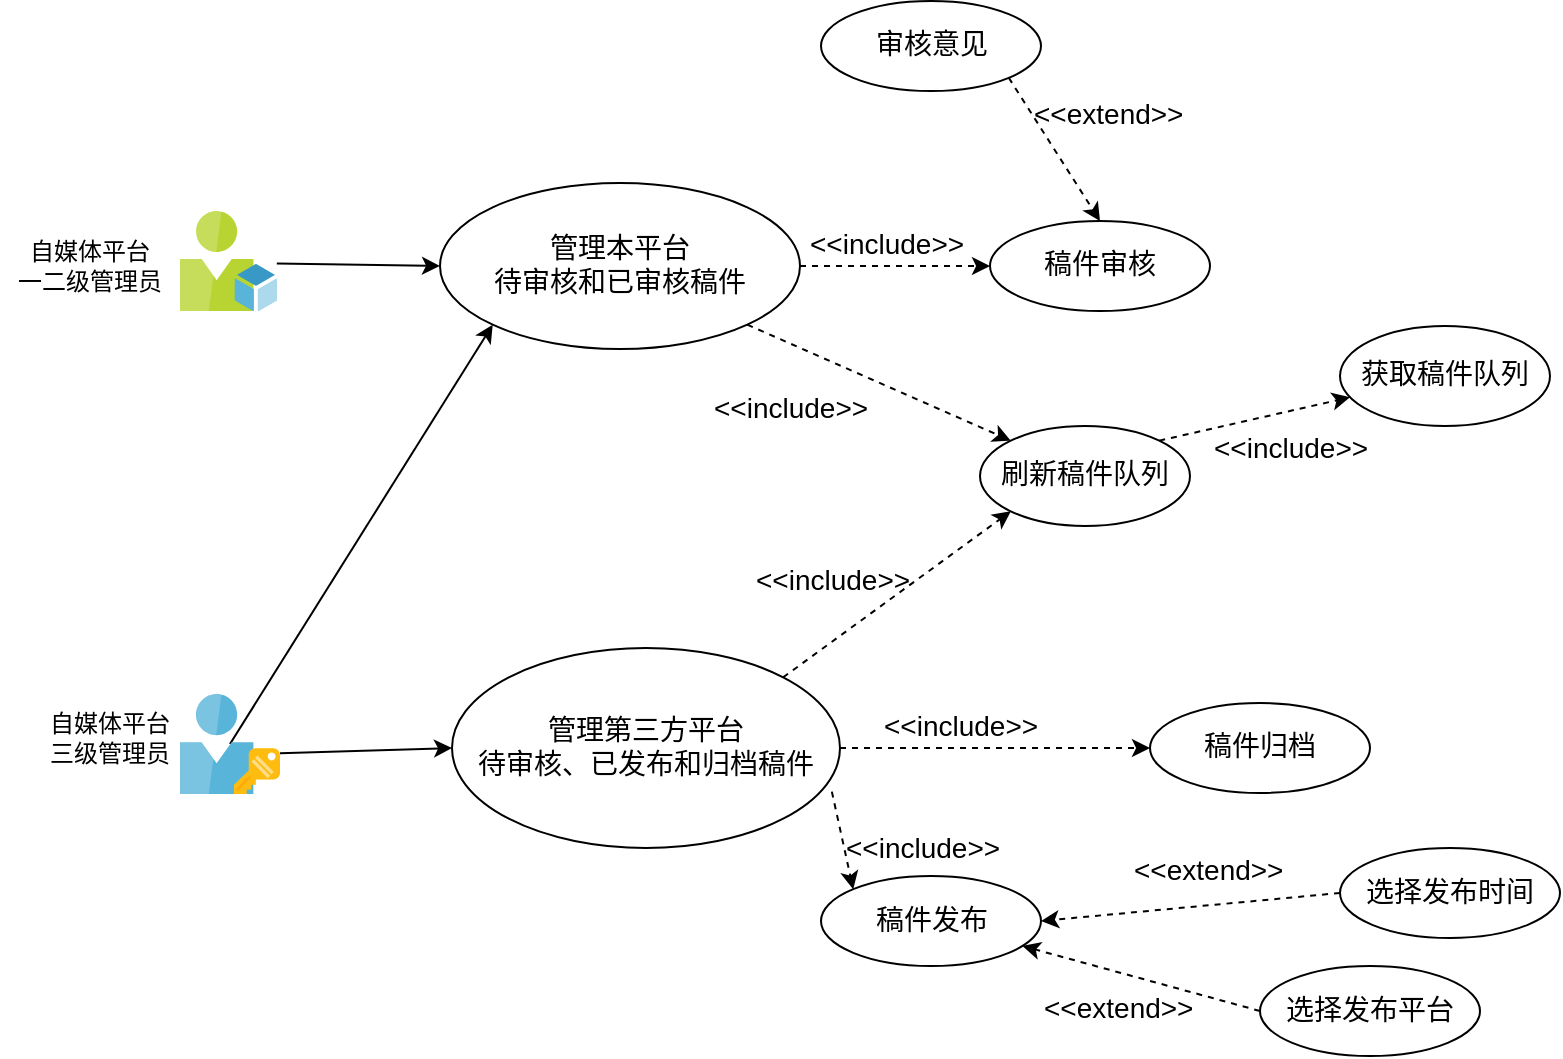 <mxfile pages="1" version="11.1.4" type="device"><diagram id="kLkyTT4RMx1ix4jsi-1U" name="Page-1"><mxGraphModel dx="1024" dy="595" grid="1" gridSize="10" guides="1" tooltips="1" connect="1" arrows="1" fold="1" page="1" pageScale="1" pageWidth="827" pageHeight="1169" math="0" shadow="0"><root><mxCell id="0"/><mxCell id="1" parent="0"/><mxCell id="CRW-AWzinLaDZA1XfrDs-1" style="edgeStyle=none;rounded=0;orthogonalLoop=1;jettySize=auto;html=1;entryX=0;entryY=0.5;entryDx=0;entryDy=0;startArrow=none;startFill=0;endArrow=classic;endFill=1;fontFamily=SF Mono;fontSize=14;exitX=0.998;exitY=0.526;exitDx=0;exitDy=0;exitPerimeter=0;" parent="1" source="MIEXF_m0OEixKCB-lhSL-2" target="CRW-AWzinLaDZA1XfrDs-4" edge="1"><mxGeometry relative="1" as="geometry"><mxPoint x="147" y="200" as="sourcePoint"/></mxGeometry></mxCell><mxCell id="CRW-AWzinLaDZA1XfrDs-7" style="rounded=0;orthogonalLoop=1;jettySize=auto;html=1;endArrow=classic;endFill=1;entryX=0;entryY=0.5;entryDx=0;entryDy=0;exitX=1;exitY=0.592;exitDx=0;exitDy=0;exitPerimeter=0;" parent="1" source="MIEXF_m0OEixKCB-lhSL-3" target="CRW-AWzinLaDZA1XfrDs-6" edge="1"><mxGeometry relative="1" as="geometry"><mxPoint x="150" y="441" as="sourcePoint"/></mxGeometry></mxCell><mxCell id="CRW-AWzinLaDZA1XfrDs-3" value="自媒体平台&lt;br&gt;一二级管理员" style="text;html=1;strokeColor=none;fillColor=none;align=center;verticalAlign=middle;whiteSpace=wrap;rounded=0;fontFamily=SF Mono;fontStyle=0" parent="1" vertex="1"><mxGeometry x="10" y="185" width="90" height="30" as="geometry"/></mxCell><mxCell id="Y9uF7aoyoEoXR_Csrh87-15" value="" style="edgeStyle=orthogonalEdgeStyle;rounded=0;orthogonalLoop=1;jettySize=auto;html=1;dashed=1;" parent="1" source="CRW-AWzinLaDZA1XfrDs-4" target="Y9uF7aoyoEoXR_Csrh87-14" edge="1"><mxGeometry relative="1" as="geometry"/></mxCell><mxCell id="Y9uF7aoyoEoXR_Csrh87-22" style="rounded=0;orthogonalLoop=1;jettySize=auto;html=1;entryX=0;entryY=0;entryDx=0;entryDy=0;dashed=1;exitX=0.979;exitY=0.718;exitDx=0;exitDy=0;exitPerimeter=0;" parent="1" source="CRW-AWzinLaDZA1XfrDs-6" target="Y9uF7aoyoEoXR_Csrh87-23" edge="1"><mxGeometry relative="1" as="geometry"><mxPoint x="330" y="390" as="sourcePoint"/><mxPoint x="490" y="311.167" as="targetPoint"/></mxGeometry></mxCell><mxCell id="-qOqscp-9sTmqVSIhnnZ-7" style="edgeStyle=none;rounded=0;orthogonalLoop=1;jettySize=auto;html=1;exitX=1;exitY=1;exitDx=0;exitDy=0;entryX=0;entryY=0;entryDx=0;entryDy=0;dashed=1;" edge="1" parent="1" source="CRW-AWzinLaDZA1XfrDs-4" target="j-QnLlzGYb0movjdUEnL-15"><mxGeometry relative="1" as="geometry"/></mxCell><mxCell id="CRW-AWzinLaDZA1XfrDs-4" value="管理本平台&lt;br&gt;待审核和已审核稿件" style="ellipse;whiteSpace=wrap;html=1;fontFamily=SF Mono;fontSize=14;" parent="1" vertex="1"><mxGeometry x="230" y="158.5" width="180" height="83" as="geometry"/></mxCell><mxCell id="j-QnLlzGYb0movjdUEnL-18" value="获取稿件队列" style="ellipse;whiteSpace=wrap;html=1;fontFamily=SF Mono;fontSize=14;" parent="1" vertex="1"><mxGeometry x="680" y="230" width="105" height="50" as="geometry"/></mxCell><mxCell id="Y9uF7aoyoEoXR_Csrh87-14" value="稿件审核" style="ellipse;whiteSpace=wrap;html=1;fontFamily=SF Mono;fontSize=14;" parent="1" vertex="1"><mxGeometry x="505" y="177.5" width="110" height="45" as="geometry"/></mxCell><mxCell id="j-QnLlzGYb0movjdUEnL-17" style="edgeStyle=none;rounded=0;orthogonalLoop=1;jettySize=auto;html=1;exitX=1;exitY=0;exitDx=0;exitDy=0;entryX=0;entryY=1;entryDx=0;entryDy=0;dashed=1;endArrow=classic;endFill=1;" parent="1" source="CRW-AWzinLaDZA1XfrDs-6" target="j-QnLlzGYb0movjdUEnL-15" edge="1"><mxGeometry relative="1" as="geometry"/></mxCell><mxCell id="CRW-AWzinLaDZA1XfrDs-6" value="管理第三方平台&lt;br&gt;待审核、已发布和归档稿件" style="ellipse;whiteSpace=wrap;html=1;fontFamily=SF Mono;fontSize=14;" parent="1" vertex="1"><mxGeometry x="236" y="391" width="194" height="100" as="geometry"/></mxCell><mxCell id="Y9uF7aoyoEoXR_Csrh87-4" value="自媒体平台&lt;br&gt;三级管理员" style="text;html=1;strokeColor=none;fillColor=none;align=center;verticalAlign=middle;whiteSpace=wrap;rounded=0;fontFamily=SF Mono;fontStyle=0" parent="1" vertex="1"><mxGeometry x="20" y="420.5" width="90" height="30" as="geometry"/></mxCell><mxCell id="Y9uF7aoyoEoXR_Csrh87-18" value="&lt;font style=&quot;font-size: 14px&quot;&gt;&amp;lt;&amp;lt;include&amp;gt;&amp;gt;&lt;/font&gt;" style="text;html=1;resizable=0;points=[];autosize=1;align=left;verticalAlign=top;spacingTop=-4;" parent="1" vertex="1"><mxGeometry x="365" y="260" width="90" height="20" as="geometry"/></mxCell><mxCell id="Y9uF7aoyoEoXR_Csrh87-23" value="稿件发布" style="ellipse;whiteSpace=wrap;html=1;fontFamily=SF Mono;fontSize=14;" parent="1" vertex="1"><mxGeometry x="420.5" y="505" width="110" height="45" as="geometry"/></mxCell><mxCell id="j-QnLlzGYb0movjdUEnL-8" style="edgeStyle=none;rounded=0;orthogonalLoop=1;jettySize=auto;html=1;exitX=0;exitY=0.5;exitDx=0;exitDy=0;dashed=1;endArrow=classic;endFill=1;" parent="1" source="j-QnLlzGYb0movjdUEnL-6" target="Y9uF7aoyoEoXR_Csrh87-23" edge="1"><mxGeometry relative="1" as="geometry"/></mxCell><mxCell id="j-QnLlzGYb0movjdUEnL-6" value="选择发布平台" style="ellipse;whiteSpace=wrap;html=1;fontFamily=SF Mono;fontSize=14;" parent="1" vertex="1"><mxGeometry x="640" y="550" width="110" height="45" as="geometry"/></mxCell><mxCell id="Y9uF7aoyoEoXR_Csrh87-30" style="edgeStyle=orthogonalEdgeStyle;rounded=0;orthogonalLoop=1;jettySize=auto;html=1;exitX=1;exitY=0.5;exitDx=0;exitDy=0;entryX=0;entryY=0.5;entryDx=0;entryDy=0;dashed=1;" parent="1" source="CRW-AWzinLaDZA1XfrDs-6" target="Y9uF7aoyoEoXR_Csrh87-27" edge="1"><mxGeometry relative="1" as="geometry"><mxPoint x="600" y="442" as="sourcePoint"/></mxGeometry></mxCell><mxCell id="Y9uF7aoyoEoXR_Csrh87-27" value="稿件归档" style="ellipse;whiteSpace=wrap;html=1;fontFamily=SF Mono;fontSize=14;" parent="1" vertex="1"><mxGeometry x="585" y="418.5" width="110" height="45" as="geometry"/></mxCell><mxCell id="Y9uF7aoyoEoXR_Csrh87-32" value="&lt;font style=&quot;font-size: 14px&quot;&gt;&amp;lt;&amp;lt;include&amp;gt;&amp;gt;&lt;/font&gt;" style="text;html=1;resizable=0;points=[];autosize=1;align=left;verticalAlign=top;spacingTop=-4;" parent="1" vertex="1"><mxGeometry x="430.5" y="480" width="90" height="20" as="geometry"/></mxCell><mxCell id="MIEXF_m0OEixKCB-lhSL-2" value="" style="aspect=fixed;html=1;perimeter=none;align=center;shadow=0;dashed=0;image;fontSize=12;image=img/lib/mscae/ResourceRole.svg;" parent="1" vertex="1"><mxGeometry x="100" y="172.5" width="48.5" height="50" as="geometry"/></mxCell><mxCell id="j-QnLlzGYb0movjdUEnL-5" value="" style="edgeStyle=none;rounded=0;orthogonalLoop=1;jettySize=auto;html=1;endArrow=classic;endFill=1;entryX=0;entryY=1;entryDx=0;entryDy=0;" parent="1" source="MIEXF_m0OEixKCB-lhSL-3" target="CRW-AWzinLaDZA1XfrDs-4" edge="1"><mxGeometry relative="1" as="geometry"><mxPoint x="125" y="309" as="targetPoint"/></mxGeometry></mxCell><mxCell id="MIEXF_m0OEixKCB-lhSL-3" value="" style="aspect=fixed;html=1;perimeter=none;align=center;shadow=0;dashed=0;image;fontSize=12;image=img/lib/mscae/ADFS.svg;" parent="1" vertex="1"><mxGeometry x="100" y="414" width="50" height="50" as="geometry"/></mxCell><mxCell id="j-QnLlzGYb0movjdUEnL-1" value="&lt;font style=&quot;font-size: 14px&quot;&gt;&amp;lt;&amp;lt;include&amp;gt;&amp;gt;&lt;/font&gt;" style="text;html=1;resizable=0;points=[];autosize=1;align=left;verticalAlign=top;spacingTop=-4;" parent="1" vertex="1"><mxGeometry x="413" y="177.5" width="90" height="20" as="geometry"/></mxCell><mxCell id="j-QnLlzGYb0movjdUEnL-10" value="&lt;font style=&quot;font-size: 14px&quot;&gt;&amp;lt;&amp;lt;extend&amp;gt;&amp;gt;&lt;/font&gt;" style="text;html=1;resizable=0;points=[];autosize=1;align=left;verticalAlign=top;spacingTop=-4;" parent="1" vertex="1"><mxGeometry x="575" y="491" width="90" height="20" as="geometry"/></mxCell><mxCell id="j-QnLlzGYb0movjdUEnL-13" style="edgeStyle=none;rounded=0;orthogonalLoop=1;jettySize=auto;html=1;exitX=0;exitY=0.5;exitDx=0;exitDy=0;entryX=1;entryY=0.5;entryDx=0;entryDy=0;dashed=1;endArrow=classic;endFill=1;" parent="1" source="j-QnLlzGYb0movjdUEnL-11" target="Y9uF7aoyoEoXR_Csrh87-23" edge="1"><mxGeometry relative="1" as="geometry"/></mxCell><mxCell id="j-QnLlzGYb0movjdUEnL-11" value="选择发布时间" style="ellipse;whiteSpace=wrap;html=1;fontFamily=SF Mono;fontSize=14;" parent="1" vertex="1"><mxGeometry x="680" y="491" width="110" height="45" as="geometry"/></mxCell><mxCell id="j-QnLlzGYb0movjdUEnL-12" value="&lt;font style=&quot;font-size: 14px&quot;&gt;&amp;lt;&amp;lt;extend&amp;gt;&amp;gt;&lt;/font&gt;" style="text;html=1;resizable=0;points=[];autosize=1;align=left;verticalAlign=top;spacingTop=-4;" parent="1" vertex="1"><mxGeometry x="530" y="560" width="90" height="20" as="geometry"/></mxCell><mxCell id="j-QnLlzGYb0movjdUEnL-14" value="&lt;font style=&quot;font-size: 14px&quot;&gt;&amp;lt;&amp;lt;include&amp;gt;&amp;gt;&lt;/font&gt;" style="text;html=1;resizable=0;points=[];autosize=1;align=left;verticalAlign=top;spacingTop=-4;" parent="1" vertex="1"><mxGeometry x="450" y="418.5" width="90" height="20" as="geometry"/></mxCell><mxCell id="j-QnLlzGYb0movjdUEnL-25" style="edgeStyle=none;rounded=0;orthogonalLoop=1;jettySize=auto;html=1;exitX=1;exitY=0;exitDx=0;exitDy=0;dashed=1;endArrow=classic;endFill=1;" parent="1" source="j-QnLlzGYb0movjdUEnL-15" target="j-QnLlzGYb0movjdUEnL-18" edge="1"><mxGeometry relative="1" as="geometry"/></mxCell><mxCell id="j-QnLlzGYb0movjdUEnL-15" value="刷新稿件队列" style="ellipse;whiteSpace=wrap;html=1;fontFamily=SF Mono;fontSize=14;" parent="1" vertex="1"><mxGeometry x="500" y="280" width="105" height="50" as="geometry"/></mxCell><mxCell id="j-QnLlzGYb0movjdUEnL-16" value="&lt;font style=&quot;font-size: 14px&quot;&gt;&amp;lt;&amp;lt;include&amp;gt;&amp;gt;&lt;/font&gt;" style="text;html=1;resizable=0;points=[];autosize=1;align=left;verticalAlign=top;spacingTop=-4;" parent="1" vertex="1"><mxGeometry x="385.5" y="345.5" width="90" height="20" as="geometry"/></mxCell><mxCell id="j-QnLlzGYb0movjdUEnL-26" value="&lt;font style=&quot;font-size: 14px&quot;&gt;&amp;lt;&amp;lt;include&amp;gt;&amp;gt;&lt;/font&gt;" style="text;html=1;resizable=0;points=[];autosize=1;align=left;verticalAlign=top;spacingTop=-4;" parent="1" vertex="1"><mxGeometry x="615" y="280" width="90" height="20" as="geometry"/></mxCell><mxCell id="-qOqscp-9sTmqVSIhnnZ-4" style="rounded=0;orthogonalLoop=1;jettySize=auto;html=1;exitX=1;exitY=1;exitDx=0;exitDy=0;entryX=0.5;entryY=0;entryDx=0;entryDy=0;dashed=1;" edge="1" parent="1" source="-qOqscp-9sTmqVSIhnnZ-3" target="Y9uF7aoyoEoXR_Csrh87-14"><mxGeometry relative="1" as="geometry"/></mxCell><mxCell id="-qOqscp-9sTmqVSIhnnZ-3" value="审核意见" style="ellipse;whiteSpace=wrap;html=1;fontFamily=SF Mono;fontSize=14;" vertex="1" parent="1"><mxGeometry x="420.5" y="67.5" width="110" height="45" as="geometry"/></mxCell><mxCell id="-qOqscp-9sTmqVSIhnnZ-5" value="&lt;font style=&quot;font-size: 14px&quot;&gt;&amp;lt;&amp;lt;extend&amp;gt;&amp;gt;&lt;/font&gt;" style="text;html=1;resizable=0;points=[];autosize=1;align=left;verticalAlign=top;spacingTop=-4;" vertex="1" parent="1"><mxGeometry x="525" y="112.5" width="90" height="20" as="geometry"/></mxCell></root></mxGraphModel></diagram></mxfile>